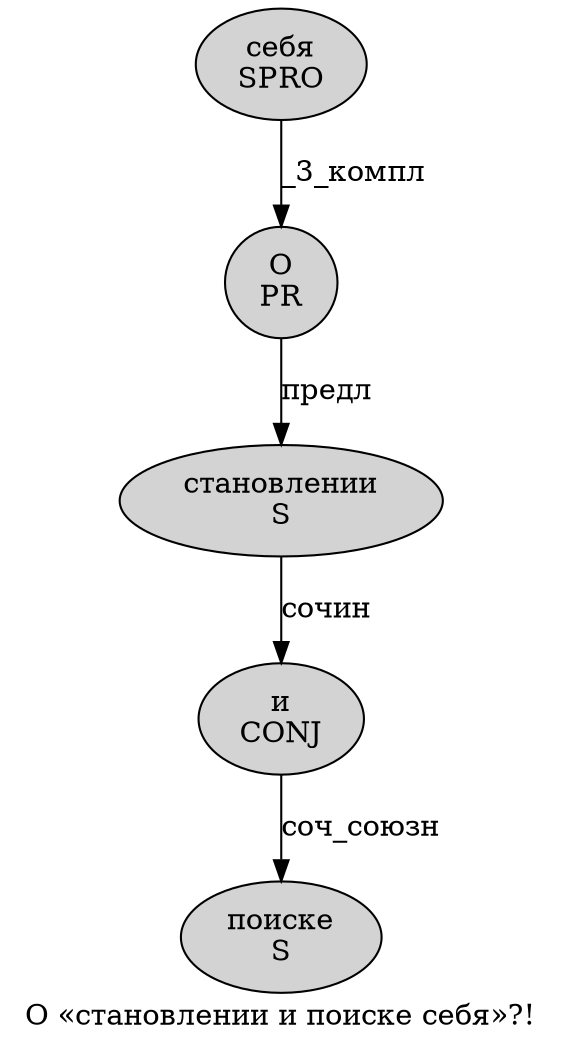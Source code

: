 digraph SENTENCE_4095 {
	graph [label="О «становлении и поиске себя»?!"]
	node [style=filled]
		0 [label="О
PR" color="" fillcolor=lightgray penwidth=1 shape=ellipse]
		2 [label="становлении
S" color="" fillcolor=lightgray penwidth=1 shape=ellipse]
		3 [label="и
CONJ" color="" fillcolor=lightgray penwidth=1 shape=ellipse]
		4 [label="поиске
S" color="" fillcolor=lightgray penwidth=1 shape=ellipse]
		5 [label="себя
SPRO" color="" fillcolor=lightgray penwidth=1 shape=ellipse]
			5 -> 0 [label="_3_компл"]
			2 -> 3 [label="сочин"]
			0 -> 2 [label="предл"]
			3 -> 4 [label="соч_союзн"]
}